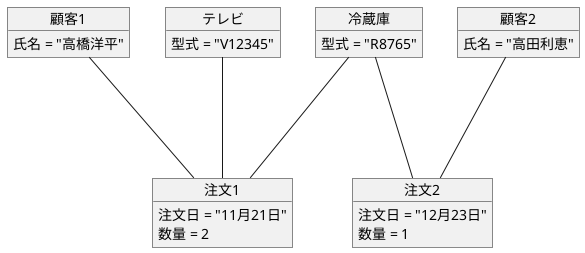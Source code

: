 @startuml
object 顧客1 {
  氏名 = "高橋洋平"
}

object 顧客2 {
  氏名 = "高田利恵"
}

object テレビ {
  型式 = "V12345"
}

object 冷蔵庫 {
  型式 = "R8765"
}

object 注文1 {
  注文日 = "11月21日"
  数量 = 2
}

object 注文2 {
  注文日 = "12月23日"
  数量 = 1
}

顧客1 --- 注文1
顧客2 --- 注文2

テレビ --- 注文1
冷蔵庫 --- 注文1
冷蔵庫 --- 注文2

@enduml